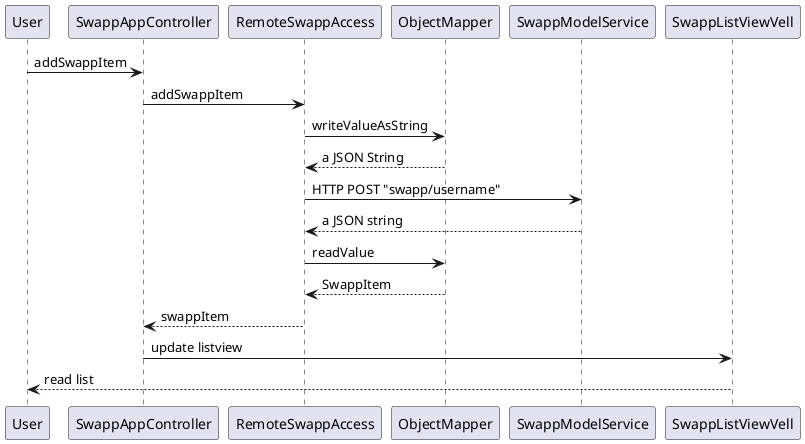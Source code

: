 @startuml
User-> SwappAppController: addSwappItem
SwappAppController-> RemoteSwappAccess: addSwappItem
RemoteSwappAccess->ObjectMapper: writeValueAsString
ObjectMapper-->RemoteSwappAccess: a JSON String
RemoteSwappAccess->SwappModelService: HTTP POST "swapp/username"
SwappModelService-->RemoteSwappAccess : a JSON string
RemoteSwappAccess ->ObjectMapper: readValue
ObjectMapper-->RemoteSwappAccess : SwappItem
RemoteSwappAccess -->SwappAppController: swappItem
SwappAppController->SwappListViewVell: update listview
SwappListViewVell-->User: read list
@enduml